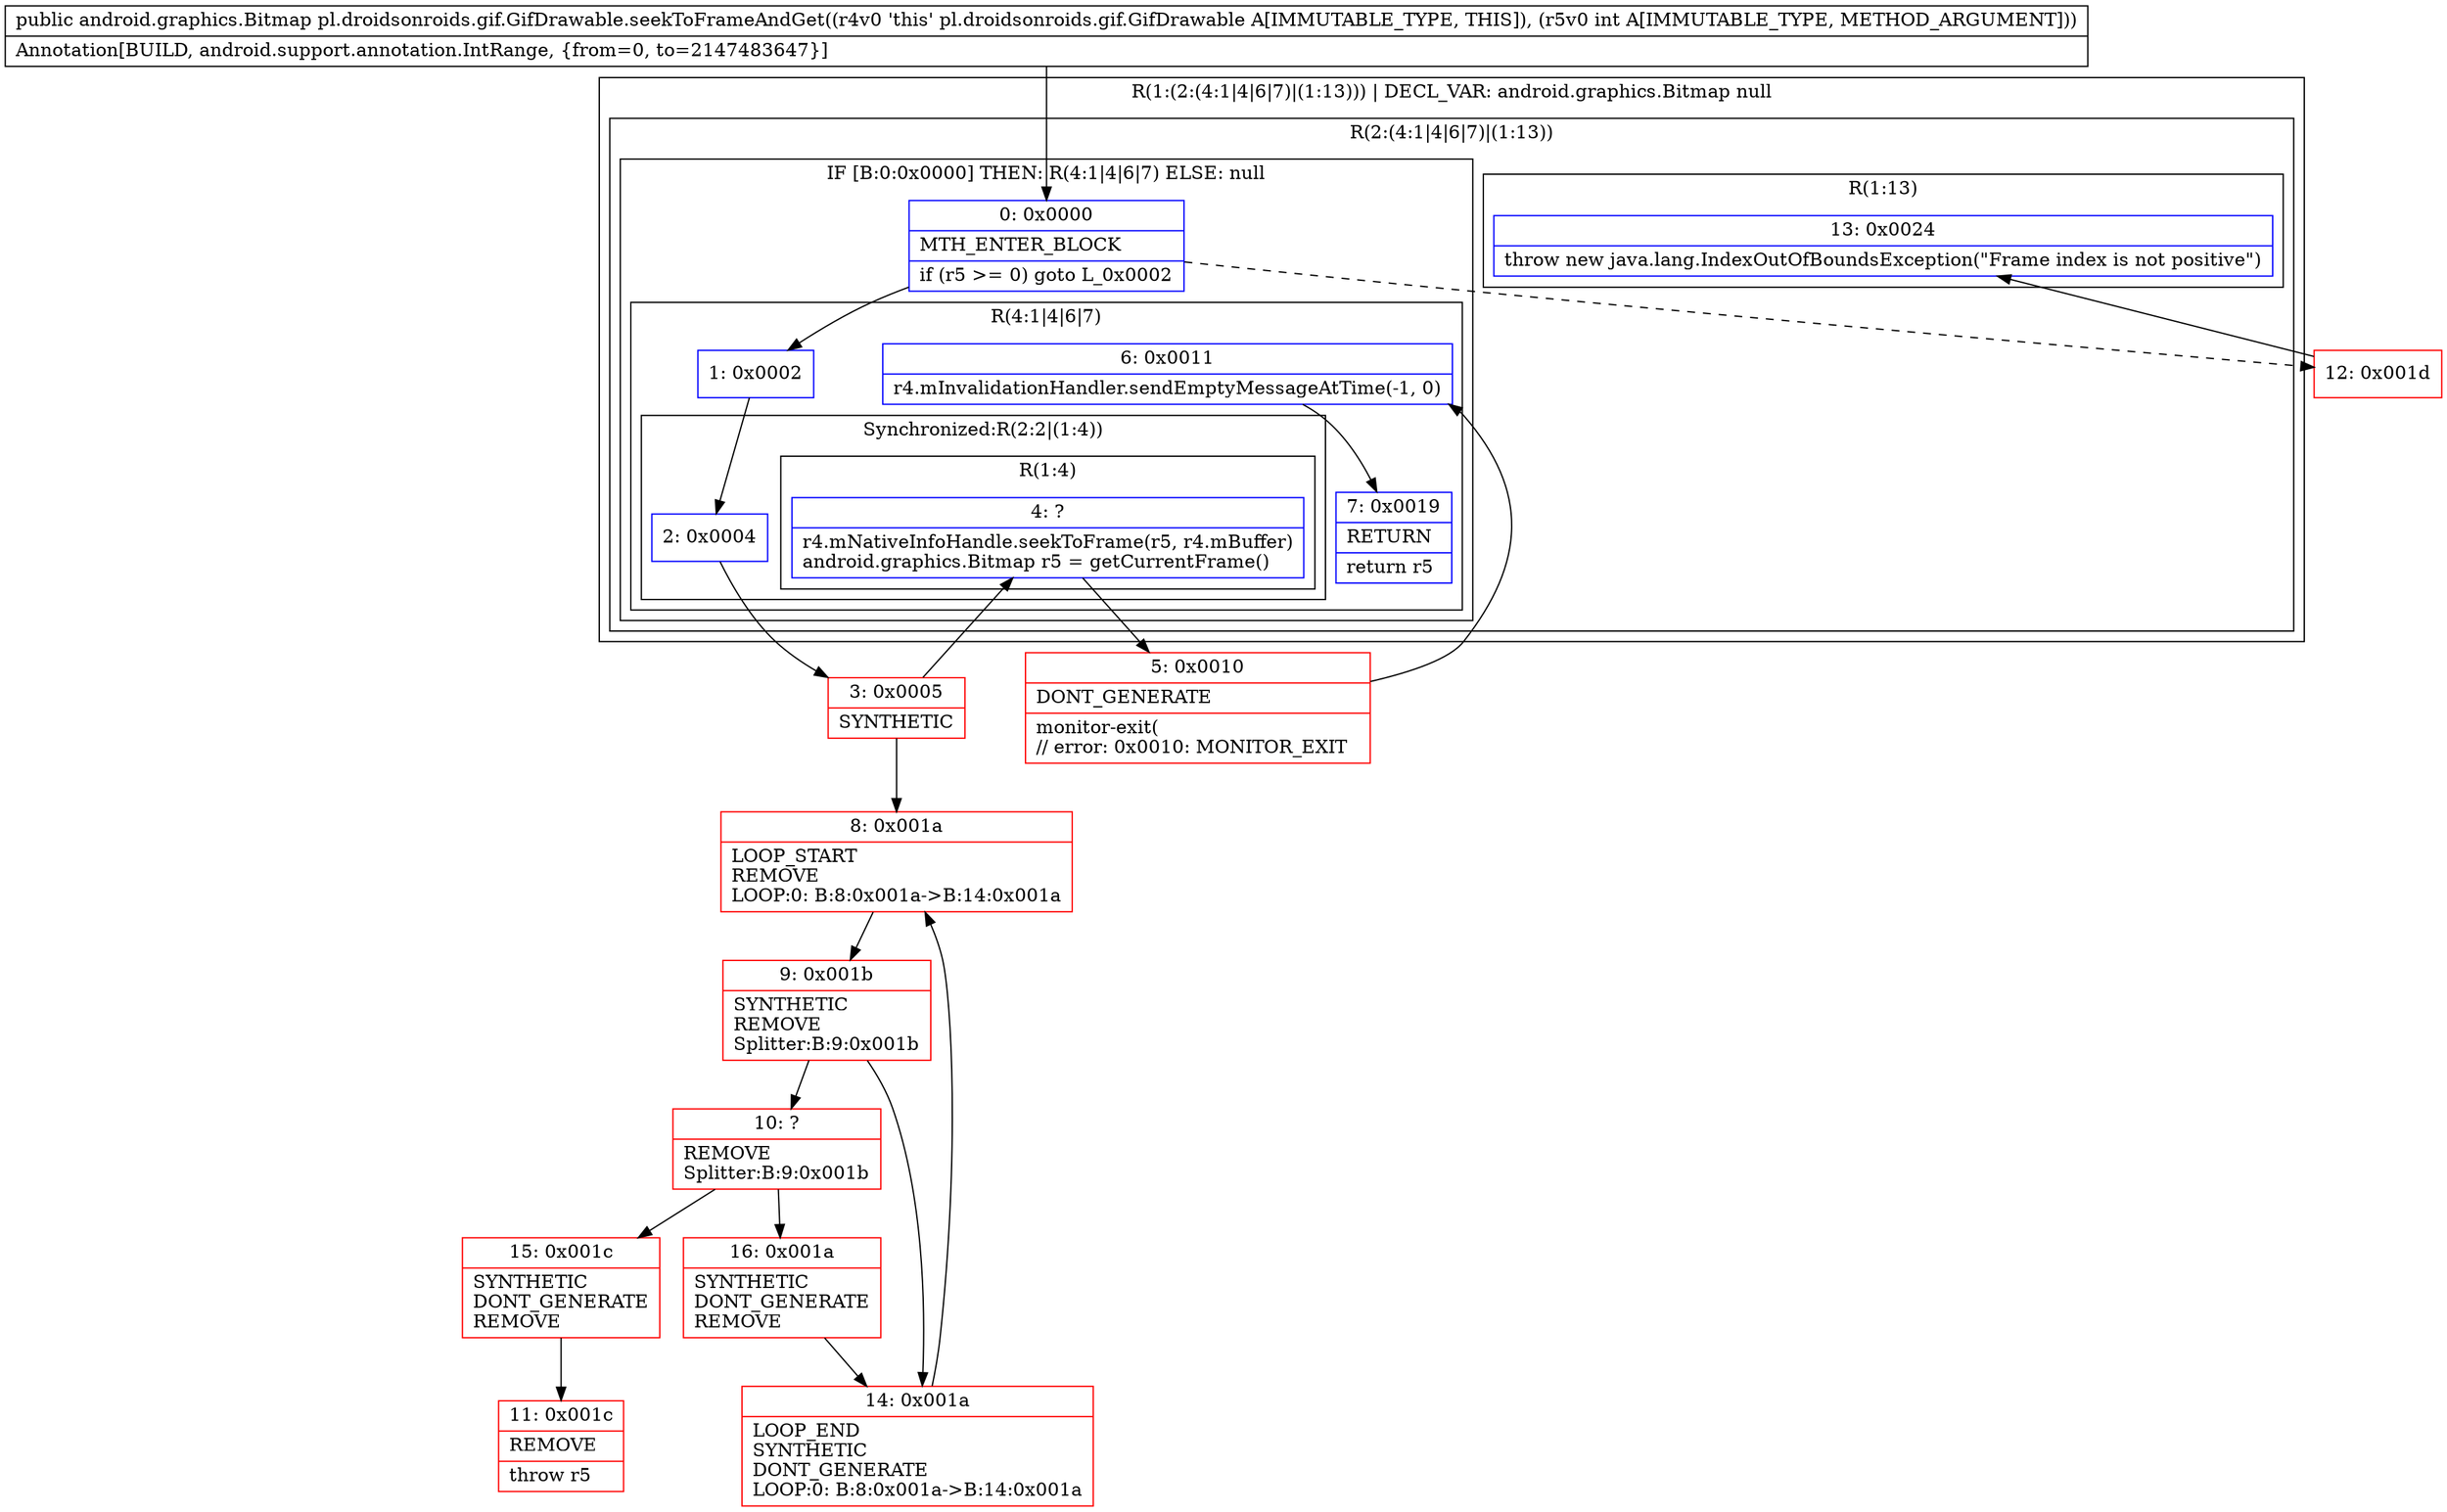 digraph "CFG forpl.droidsonroids.gif.GifDrawable.seekToFrameAndGet(I)Landroid\/graphics\/Bitmap;" {
subgraph cluster_Region_332559046 {
label = "R(1:(2:(4:1|4|6|7)|(1:13))) | DECL_VAR: android.graphics.Bitmap null\l";
node [shape=record,color=blue];
subgraph cluster_Region_93694768 {
label = "R(2:(4:1|4|6|7)|(1:13))";
node [shape=record,color=blue];
subgraph cluster_IfRegion_753316203 {
label = "IF [B:0:0x0000] THEN: R(4:1|4|6|7) ELSE: null";
node [shape=record,color=blue];
Node_0 [shape=record,label="{0\:\ 0x0000|MTH_ENTER_BLOCK\l|if (r5 \>= 0) goto L_0x0002\l}"];
subgraph cluster_Region_103693810 {
label = "R(4:1|4|6|7)";
node [shape=record,color=blue];
Node_1 [shape=record,label="{1\:\ 0x0002}"];
subgraph cluster_SynchronizedRegion_854127803 {
label = "Synchronized:R(2:2|(1:4))";
node [shape=record,color=blue];
Node_2 [shape=record,label="{2\:\ 0x0004}"];
subgraph cluster_Region_645121452 {
label = "R(1:4)";
node [shape=record,color=blue];
Node_4 [shape=record,label="{4\:\ ?|r4.mNativeInfoHandle.seekToFrame(r5, r4.mBuffer)\landroid.graphics.Bitmap r5 = getCurrentFrame()\l}"];
}
}
Node_6 [shape=record,label="{6\:\ 0x0011|r4.mInvalidationHandler.sendEmptyMessageAtTime(\-1, 0)\l}"];
Node_7 [shape=record,label="{7\:\ 0x0019|RETURN\l|return r5\l}"];
}
}
subgraph cluster_Region_850191458 {
label = "R(1:13)";
node [shape=record,color=blue];
Node_13 [shape=record,label="{13\:\ 0x0024|throw new java.lang.IndexOutOfBoundsException(\"Frame index is not positive\")\l}"];
}
}
}
Node_3 [shape=record,color=red,label="{3\:\ 0x0005|SYNTHETIC\l}"];
Node_5 [shape=record,color=red,label="{5\:\ 0x0010|DONT_GENERATE\l|monitor\-exit(\l\/\/ error: 0x0010: MONITOR_EXIT  \l}"];
Node_8 [shape=record,color=red,label="{8\:\ 0x001a|LOOP_START\lREMOVE\lLOOP:0: B:8:0x001a\-\>B:14:0x001a\l}"];
Node_9 [shape=record,color=red,label="{9\:\ 0x001b|SYNTHETIC\lREMOVE\lSplitter:B:9:0x001b\l}"];
Node_10 [shape=record,color=red,label="{10\:\ ?|REMOVE\lSplitter:B:9:0x001b\l}"];
Node_11 [shape=record,color=red,label="{11\:\ 0x001c|REMOVE\l|throw r5\l}"];
Node_12 [shape=record,color=red,label="{12\:\ 0x001d}"];
Node_14 [shape=record,color=red,label="{14\:\ 0x001a|LOOP_END\lSYNTHETIC\lDONT_GENERATE\lLOOP:0: B:8:0x001a\-\>B:14:0x001a\l}"];
Node_15 [shape=record,color=red,label="{15\:\ 0x001c|SYNTHETIC\lDONT_GENERATE\lREMOVE\l}"];
Node_16 [shape=record,color=red,label="{16\:\ 0x001a|SYNTHETIC\lDONT_GENERATE\lREMOVE\l}"];
MethodNode[shape=record,label="{public android.graphics.Bitmap pl.droidsonroids.gif.GifDrawable.seekToFrameAndGet((r4v0 'this' pl.droidsonroids.gif.GifDrawable A[IMMUTABLE_TYPE, THIS]), (r5v0 int A[IMMUTABLE_TYPE, METHOD_ARGUMENT]))  | Annotation[BUILD, android.support.annotation.IntRange, \{from=0, to=2147483647\}]\l}"];
MethodNode -> Node_0;
Node_0 -> Node_1;
Node_0 -> Node_12[style=dashed];
Node_1 -> Node_2;
Node_2 -> Node_3;
Node_4 -> Node_5;
Node_6 -> Node_7;
Node_3 -> Node_4;
Node_3 -> Node_8;
Node_5 -> Node_6;
Node_8 -> Node_9;
Node_9 -> Node_10;
Node_9 -> Node_14;
Node_10 -> Node_15;
Node_10 -> Node_16;
Node_12 -> Node_13;
Node_14 -> Node_8;
Node_15 -> Node_11;
Node_16 -> Node_14;
}

